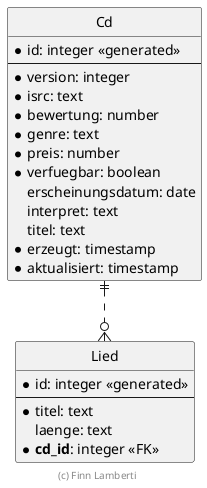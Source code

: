 ' Copyright (C) 2019 - present Juergen Zimmermann, Hochschule Karlsruhe
'
' This program is free software: you can redistribute it and/or modify
' it under the terms of the GNU General Public License as published by
' the Free Software Foundation, either version 3 of the License, or
' (at your option) any later version.
'
' This program is distributed in the hope that it will be useful,
' but WITHOUT ANY WARRANTY; without even the implied warranty of
' MERCHANTABILITY or FITNESS FOR A PARTICULAR PURPOSE.  See the
' GNU General Public License for more details.
'
' You should have received a copy of the GNU General Public License
' along with this program.  If not, see <https://www.gnu.org/licenses/>.

' Preview durch <Alt>d

@startuml ER Diagramm

' hide the spot
hide circle

' evtl. Prbleme mit Kraehenfuessen vermeiden
skinparam linetype ortho

entity "Cd" {
  * id: integer <<generated>>
  --
  * version: integer
  * isrc: text
  * bewertung: number
  * genre: text
  * preis: number
  * verfuegbar: boolean
    erscheinungsdatum: date
    interpret: text
    titel: text
  * erzeugt: timestamp
  * aktualisiert: timestamp
}

entity "Lied" {
  * id: integer <<generated>>
  --
  * titel: text
    laenge: text
  * **cd_id**: integer <<FK>>
}

Cd ||..o{ Lied

footer (c) Finn Lamberti

@enduml
